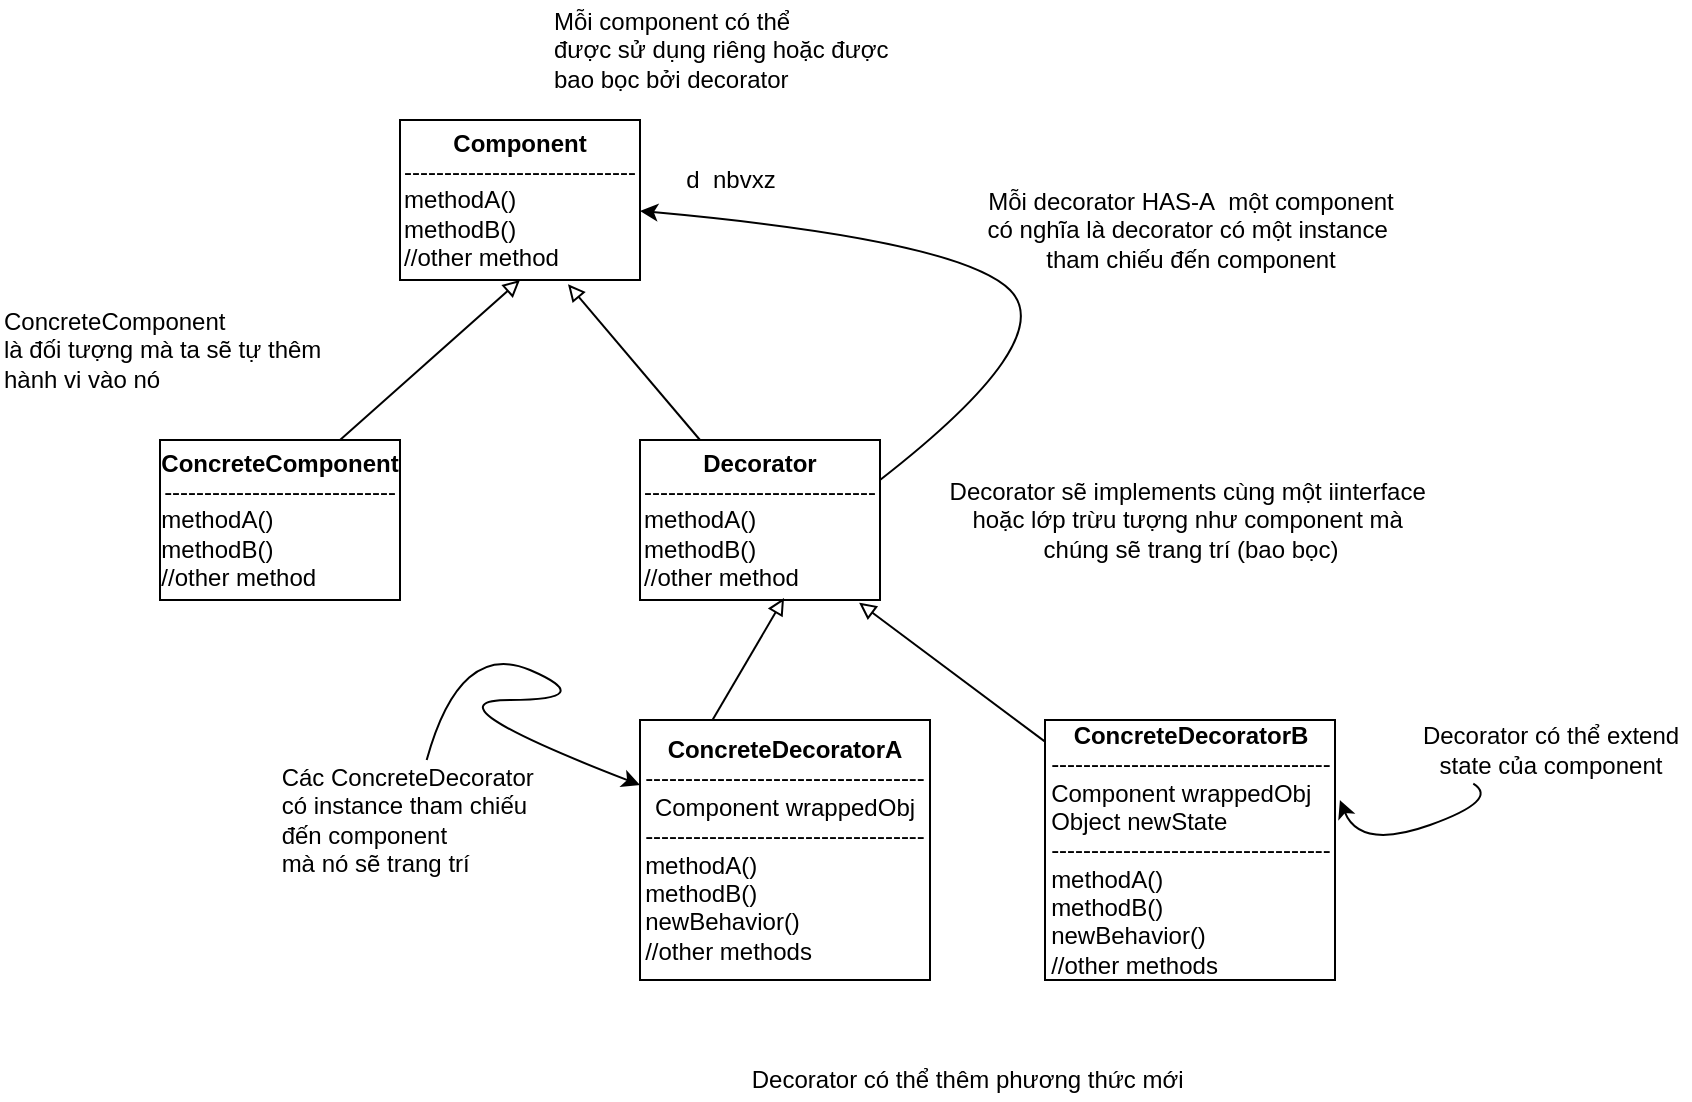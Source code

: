 <mxfile version="16.4.5" type="github">
  <diagram id="I6N09XH4o6Jlzj2y5h3Z" name="Page-1">
    <mxGraphModel dx="1038" dy="575" grid="1" gridSize="10" guides="1" tooltips="1" connect="1" arrows="1" fold="1" page="1" pageScale="1" pageWidth="850" pageHeight="1100" math="0" shadow="0">
      <root>
        <mxCell id="0" />
        <mxCell id="1" parent="0" />
        <mxCell id="RIRNTHV1ml7E07MajAID-1" value="&lt;b&gt;Component&lt;/b&gt;&lt;br&gt;-----------------------------&lt;br&gt;&lt;div style=&quot;text-align: left&quot;&gt;&lt;span&gt;methodA()&lt;/span&gt;&lt;/div&gt;&lt;div style=&quot;text-align: left&quot;&gt;&lt;span&gt;methodB()&lt;/span&gt;&lt;/div&gt;&lt;div style=&quot;text-align: left&quot;&gt;&lt;span&gt;//other method&lt;/span&gt;&lt;/div&gt;" style="rounded=0;whiteSpace=wrap;html=1;" vertex="1" parent="1">
          <mxGeometry x="210" y="120" width="120" height="80" as="geometry" />
        </mxCell>
        <mxCell id="RIRNTHV1ml7E07MajAID-3" value="&lt;b&gt;ConcreteComponent&lt;/b&gt;&lt;br&gt;-----------------------------&lt;br&gt;&lt;div style=&quot;text-align: left&quot;&gt;&lt;span&gt;methodA()&lt;/span&gt;&lt;/div&gt;&lt;div style=&quot;text-align: left&quot;&gt;&lt;span&gt;methodB()&lt;/span&gt;&lt;/div&gt;&lt;div style=&quot;text-align: left&quot;&gt;&lt;span&gt;//other method&lt;/span&gt;&lt;/div&gt;" style="rounded=0;whiteSpace=wrap;html=1;" vertex="1" parent="1">
          <mxGeometry x="90" y="280" width="120" height="80" as="geometry" />
        </mxCell>
        <mxCell id="RIRNTHV1ml7E07MajAID-4" value="&lt;b&gt;Decorator&lt;/b&gt;&lt;br&gt;-----------------------------&lt;br&gt;&lt;div style=&quot;text-align: left&quot;&gt;&lt;span&gt;methodA()&lt;/span&gt;&lt;/div&gt;&lt;div style=&quot;text-align: left&quot;&gt;&lt;span&gt;methodB()&lt;/span&gt;&lt;/div&gt;&lt;div style=&quot;text-align: left&quot;&gt;&lt;span&gt;//other method&lt;/span&gt;&lt;/div&gt;" style="rounded=0;whiteSpace=wrap;html=1;" vertex="1" parent="1">
          <mxGeometry x="330" y="280" width="120" height="80" as="geometry" />
        </mxCell>
        <mxCell id="RIRNTHV1ml7E07MajAID-5" value="&lt;b&gt;ConcreteDecoratorA&lt;/b&gt;&lt;br&gt;-----------------------------------&lt;br&gt;Component wrappedObj&lt;br&gt;-----------------------------------&lt;br&gt;&lt;div style=&quot;text-align: left&quot;&gt;&lt;span&gt;methodA()&lt;/span&gt;&lt;/div&gt;&lt;div style=&quot;text-align: left&quot;&gt;&lt;span&gt;methodB()&lt;/span&gt;&lt;/div&gt;&lt;div style=&quot;text-align: left&quot;&gt;&lt;span&gt;newBehavior()&lt;/span&gt;&lt;/div&gt;&lt;div style=&quot;text-align: left&quot;&gt;&lt;span&gt;//other methods&lt;/span&gt;&lt;/div&gt;" style="rounded=0;whiteSpace=wrap;html=1;" vertex="1" parent="1">
          <mxGeometry x="330" y="420" width="145" height="130" as="geometry" />
        </mxCell>
        <mxCell id="RIRNTHV1ml7E07MajAID-6" value="&lt;b&gt;ConcreteDecoratorB&lt;/b&gt;&lt;br&gt;-----------------------------------&lt;br&gt;&lt;div style=&quot;text-align: left&quot;&gt;&lt;span&gt;Component wrappedObj&lt;/span&gt;&lt;/div&gt;&lt;div style=&quot;text-align: left&quot;&gt;&lt;span&gt;Object newState&lt;/span&gt;&lt;/div&gt;-----------------------------------&lt;br&gt;&lt;div style=&quot;text-align: left&quot;&gt;&lt;span&gt;methodA()&lt;/span&gt;&lt;/div&gt;&lt;div style=&quot;text-align: left&quot;&gt;&lt;span&gt;methodB()&lt;/span&gt;&lt;/div&gt;&lt;div style=&quot;text-align: left&quot;&gt;&lt;span&gt;newBehavior()&lt;/span&gt;&lt;/div&gt;&lt;div style=&quot;text-align: left&quot;&gt;&lt;span&gt;//other methods&lt;/span&gt;&lt;/div&gt;" style="rounded=0;whiteSpace=wrap;html=1;" vertex="1" parent="1">
          <mxGeometry x="532.5" y="420" width="145" height="130" as="geometry" />
        </mxCell>
        <mxCell id="RIRNTHV1ml7E07MajAID-7" value="" style="endArrow=block;html=1;rounded=0;entryX=0.5;entryY=1;entryDx=0;entryDy=0;exitX=0.75;exitY=0;exitDx=0;exitDy=0;endFill=0;" edge="1" parent="1" source="RIRNTHV1ml7E07MajAID-3" target="RIRNTHV1ml7E07MajAID-1">
          <mxGeometry width="50" height="50" relative="1" as="geometry">
            <mxPoint x="400" y="380" as="sourcePoint" />
            <mxPoint x="450" y="330" as="targetPoint" />
          </mxGeometry>
        </mxCell>
        <mxCell id="RIRNTHV1ml7E07MajAID-10" value="" style="endArrow=block;html=1;rounded=0;entryX=0.7;entryY=1.027;entryDx=0;entryDy=0;entryPerimeter=0;exitX=0.25;exitY=0;exitDx=0;exitDy=0;endFill=0;" edge="1" parent="1" source="RIRNTHV1ml7E07MajAID-4" target="RIRNTHV1ml7E07MajAID-1">
          <mxGeometry width="50" height="50" relative="1" as="geometry">
            <mxPoint x="400" y="380" as="sourcePoint" />
            <mxPoint x="450" y="330" as="targetPoint" />
          </mxGeometry>
        </mxCell>
        <mxCell id="RIRNTHV1ml7E07MajAID-11" value="" style="endArrow=block;html=1;rounded=0;entryX=0.6;entryY=0.988;entryDx=0;entryDy=0;entryPerimeter=0;exitX=0.25;exitY=0;exitDx=0;exitDy=0;endFill=0;" edge="1" parent="1" source="RIRNTHV1ml7E07MajAID-5" target="RIRNTHV1ml7E07MajAID-4">
          <mxGeometry width="50" height="50" relative="1" as="geometry">
            <mxPoint x="399" y="480" as="sourcePoint" />
            <mxPoint x="420" y="380" as="targetPoint" />
          </mxGeometry>
        </mxCell>
        <mxCell id="RIRNTHV1ml7E07MajAID-12" value="" style="endArrow=block;html=1;rounded=0;entryX=0.913;entryY=1.017;entryDx=0;entryDy=0;entryPerimeter=0;endFill=0;" edge="1" parent="1" source="RIRNTHV1ml7E07MajAID-6" target="RIRNTHV1ml7E07MajAID-4">
          <mxGeometry width="50" height="50" relative="1" as="geometry">
            <mxPoint x="400" y="380" as="sourcePoint" />
            <mxPoint x="450" y="330" as="targetPoint" />
          </mxGeometry>
        </mxCell>
        <mxCell id="RIRNTHV1ml7E07MajAID-13" value="Mỗi component có thể&lt;br&gt;được sử dụng riêng hoặc được&amp;nbsp;&lt;br&gt;bao bọc bởi decorator&amp;nbsp;" style="text;html=1;align=left;verticalAlign=middle;resizable=0;points=[];autosize=1;strokeColor=none;fillColor=none;" vertex="1" parent="1">
          <mxGeometry x="285" y="60" width="190" height="50" as="geometry" />
        </mxCell>
        <mxCell id="RIRNTHV1ml7E07MajAID-14" value="" style="curved=1;endArrow=classic;html=1;rounded=0;exitX=1;exitY=0.25;exitDx=0;exitDy=0;" edge="1" parent="1" source="RIRNTHV1ml7E07MajAID-4" target="RIRNTHV1ml7E07MajAID-1">
          <mxGeometry width="50" height="50" relative="1" as="geometry">
            <mxPoint x="490" y="230" as="sourcePoint" />
            <mxPoint x="540" y="180" as="targetPoint" />
            <Array as="points">
              <mxPoint x="540" y="230" />
              <mxPoint x="490" y="180" />
            </Array>
          </mxGeometry>
        </mxCell>
        <mxCell id="RIRNTHV1ml7E07MajAID-15" value="Mỗi decorator HAS-A&amp;nbsp; một component&lt;br&gt;có nghĩa là decorator có một instance&amp;nbsp;&lt;br&gt;tham chiếu đến component" style="text;html=1;align=center;verticalAlign=middle;resizable=0;points=[];autosize=1;strokeColor=none;fillColor=none;" vertex="1" parent="1">
          <mxGeometry x="495" y="150" width="220" height="50" as="geometry" />
        </mxCell>
        <mxCell id="RIRNTHV1ml7E07MajAID-16" value="Decorator sẽ implements cùng một iinterface&amp;nbsp;&lt;br&gt;hoặc lớp trừu tượng như component mà&amp;nbsp;&lt;br&gt;chúng sẽ trang trí (bao bọc)" style="text;html=1;align=center;verticalAlign=middle;resizable=0;points=[];autosize=1;strokeColor=none;fillColor=none;" vertex="1" parent="1">
          <mxGeometry x="475" y="295" width="260" height="50" as="geometry" />
        </mxCell>
        <mxCell id="RIRNTHV1ml7E07MajAID-17" value="Decorator có thể extend &lt;br&gt;state của component" style="text;html=1;align=center;verticalAlign=middle;resizable=0;points=[];autosize=1;strokeColor=none;fillColor=none;" vertex="1" parent="1">
          <mxGeometry x="715" y="420" width="140" height="30" as="geometry" />
        </mxCell>
        <mxCell id="RIRNTHV1ml7E07MajAID-18" value="&lt;div style=&quot;text-align: left&quot;&gt;&lt;span&gt;Các ConcreteDecorator&amp;nbsp;&lt;/span&gt;&lt;/div&gt;&lt;div style=&quot;text-align: left&quot;&gt;&lt;span&gt;có instance tham chiếu&lt;/span&gt;&lt;/div&gt;&lt;div style=&quot;text-align: left&quot;&gt;&lt;span&gt;đến component&amp;nbsp;&lt;/span&gt;&lt;/div&gt;&lt;div style=&quot;text-align: left&quot;&gt;&lt;span&gt;mà nó sẽ trang trí&lt;/span&gt;&lt;/div&gt;" style="text;html=1;align=center;verticalAlign=middle;resizable=0;points=[];autosize=1;strokeColor=none;fillColor=none;" vertex="1" parent="1">
          <mxGeometry x="140" y="440" width="150" height="60" as="geometry" />
        </mxCell>
        <mxCell id="RIRNTHV1ml7E07MajAID-19" value="ConcreteComponent&amp;nbsp;&lt;br&gt;là đối tượng mà ta sẽ tự thêm&lt;br&gt;hành vi vào nó" style="text;html=1;align=left;verticalAlign=middle;resizable=0;points=[];autosize=1;strokeColor=none;fillColor=none;" vertex="1" parent="1">
          <mxGeometry x="10" y="210" width="170" height="50" as="geometry" />
        </mxCell>
        <mxCell id="RIRNTHV1ml7E07MajAID-20" value="Decorator có thể thêm phương thức mới&amp;nbsp;" style="text;html=1;align=center;verticalAlign=middle;resizable=0;points=[];autosize=1;strokeColor=none;fillColor=none;" vertex="1" parent="1">
          <mxGeometry x="380" y="590" width="230" height="20" as="geometry" />
        </mxCell>
        <mxCell id="RIRNTHV1ml7E07MajAID-21" value="" style="curved=1;endArrow=classic;html=1;rounded=0;entryX=0;entryY=0.25;entryDx=0;entryDy=0;" edge="1" parent="1" source="RIRNTHV1ml7E07MajAID-18" target="RIRNTHV1ml7E07MajAID-5">
          <mxGeometry width="50" height="50" relative="1" as="geometry">
            <mxPoint x="400" y="380" as="sourcePoint" />
            <mxPoint x="450" y="330" as="targetPoint" />
            <Array as="points">
              <mxPoint x="240" y="380" />
              <mxPoint x="310" y="410" />
              <mxPoint x="220" y="410" />
            </Array>
          </mxGeometry>
        </mxCell>
        <mxCell id="RIRNTHV1ml7E07MajAID-22" value="" style="curved=1;endArrow=classic;html=1;rounded=0;entryX=1.017;entryY=0.308;entryDx=0;entryDy=0;entryPerimeter=0;exitX=0.226;exitY=1.06;exitDx=0;exitDy=0;exitPerimeter=0;" edge="1" parent="1" source="RIRNTHV1ml7E07MajAID-17" target="RIRNTHV1ml7E07MajAID-6">
          <mxGeometry width="50" height="50" relative="1" as="geometry">
            <mxPoint x="710" y="460" as="sourcePoint" />
            <mxPoint x="760" y="410" as="targetPoint" />
            <Array as="points">
              <mxPoint x="760" y="460" />
              <mxPoint x="690" y="485" />
            </Array>
          </mxGeometry>
        </mxCell>
        <mxCell id="RIRNTHV1ml7E07MajAID-23" value="&amp;nbsp; &amp;nbsp; &amp;nbsp;d&amp;nbsp; nbvxz&amp;nbsp;&amp;nbsp;" style="text;html=1;align=center;verticalAlign=middle;resizable=0;points=[];autosize=1;strokeColor=none;fillColor=none;" vertex="1" parent="1">
          <mxGeometry x="330" y="140" width="80" height="20" as="geometry" />
        </mxCell>
      </root>
    </mxGraphModel>
  </diagram>
</mxfile>
